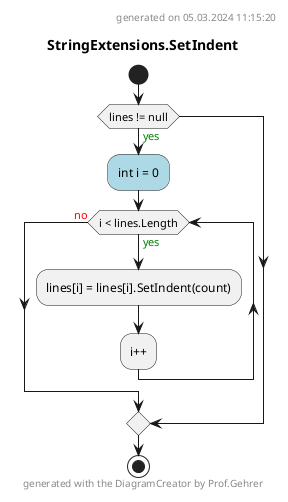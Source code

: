@startuml StringExtensions.SetIndent
header
generated on 05.03.2024 11:15:20
end header
title StringExtensions.SetIndent
start
if (lines != null) then (<color:green>yes)
    #LightBlue:int i = 0;
    while (i < lines.Length) is (<color:green>yes)
        :lines[i] = lines[i].SetIndent(count);
    :i++;
    endwhile (<color:red>no)
endif
footer
generated with the DiagramCreator by Prof.Gehrer
end footer
stop
@enduml
